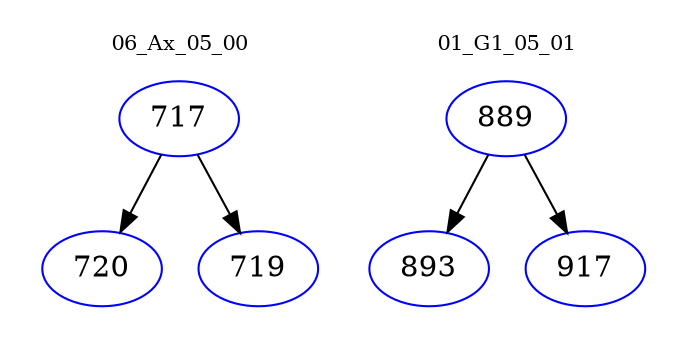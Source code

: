 digraph{
subgraph cluster_0 {
color = white
label = "06_Ax_05_00";
fontsize=10;
T0_717 [label="717", color="blue"]
T0_717 -> T0_720 [color="black"]
T0_720 [label="720", color="blue"]
T0_717 -> T0_719 [color="black"]
T0_719 [label="719", color="blue"]
}
subgraph cluster_1 {
color = white
label = "01_G1_05_01";
fontsize=10;
T1_889 [label="889", color="blue"]
T1_889 -> T1_893 [color="black"]
T1_893 [label="893", color="blue"]
T1_889 -> T1_917 [color="black"]
T1_917 [label="917", color="blue"]
}
}
